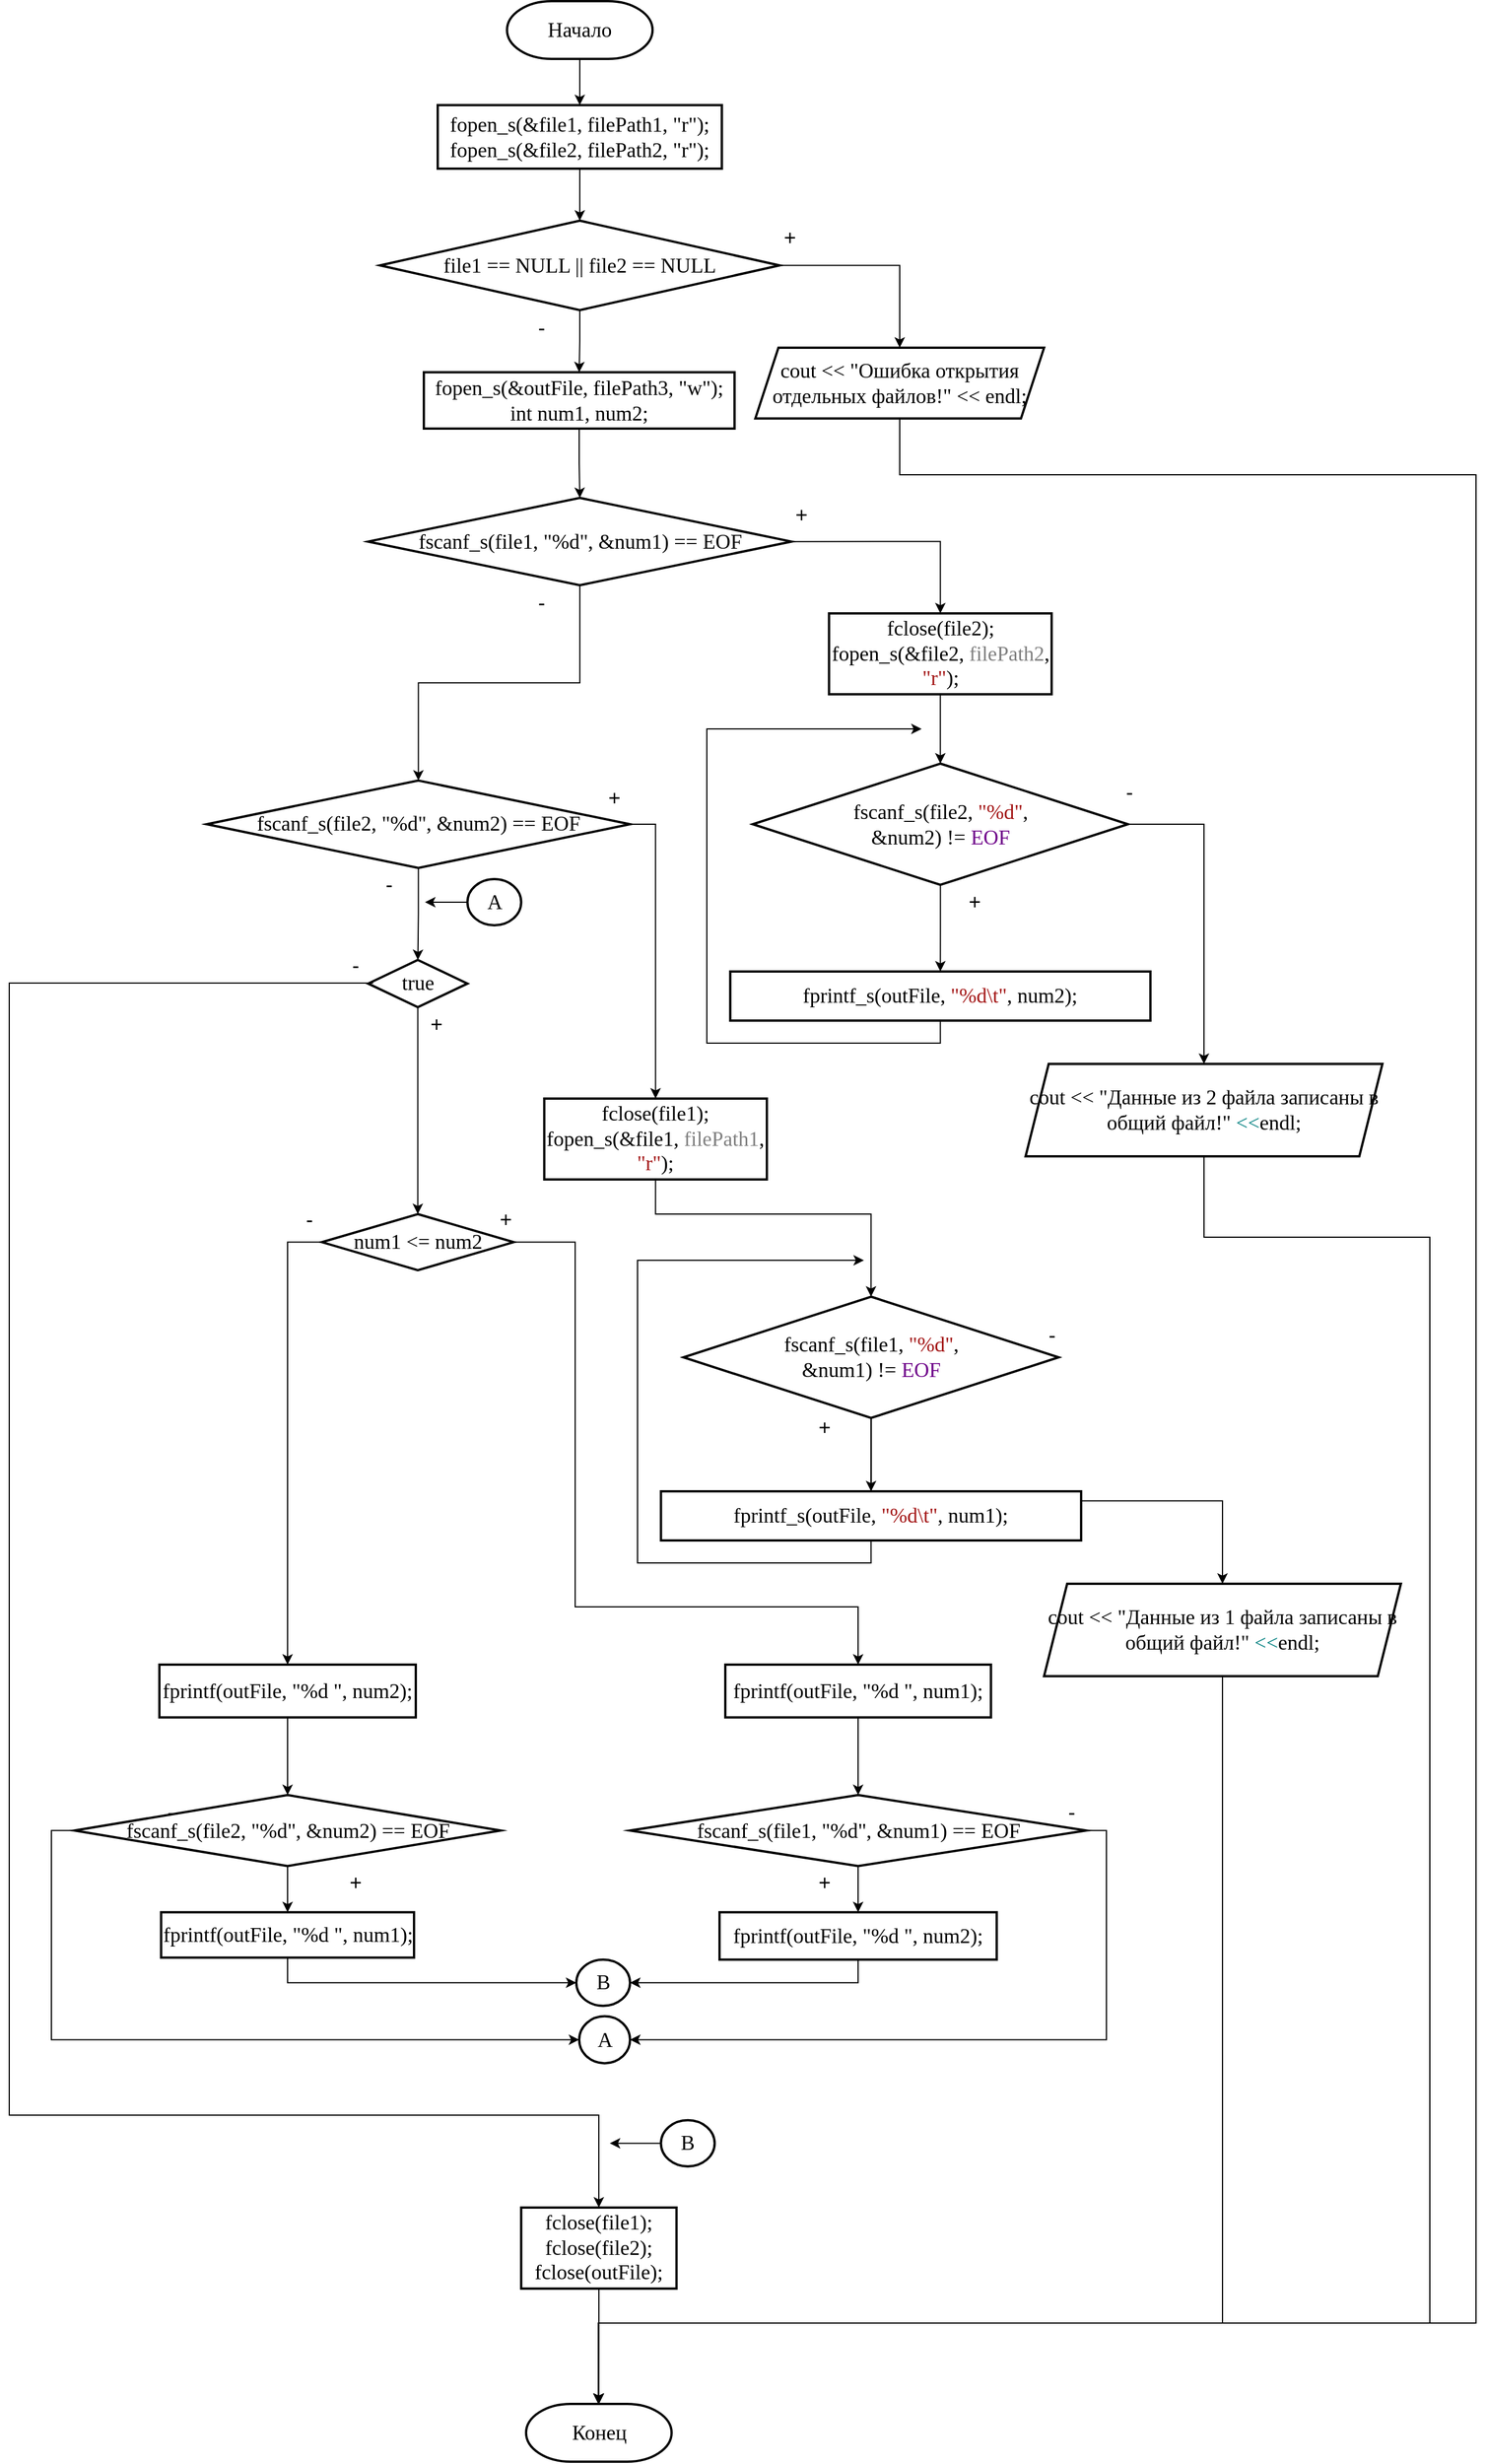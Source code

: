 <mxfile version="24.2.5" type="device">
  <diagram name="Страница — 1" id="LcR03McVpdmICeSCKtbM">
    <mxGraphModel dx="2062" dy="614" grid="1" gridSize="10" guides="1" tooltips="1" connect="1" arrows="1" fold="1" page="1" pageScale="1" pageWidth="827" pageHeight="1169" math="0" shadow="0">
      <root>
        <mxCell id="0" />
        <mxCell id="1" parent="0" />
        <mxCell id="-gFX7y3_JBQIEE71-OkH-7" value="" style="edgeStyle=orthogonalEdgeStyle;rounded=0;orthogonalLoop=1;jettySize=auto;html=1;" parent="1" source="-gFX7y3_JBQIEE71-OkH-4" target="-gFX7y3_JBQIEE71-OkH-6" edge="1">
          <mxGeometry relative="1" as="geometry" />
        </mxCell>
        <mxCell id="-gFX7y3_JBQIEE71-OkH-4" value="&lt;font style=&quot;font-size: 18px;&quot;&gt;Начало&lt;/font&gt;" style="strokeWidth=2;html=1;shape=mxgraph.flowchart.terminator;whiteSpace=wrap;fontFamily=Times New Roman;fontSize=18;" parent="1" vertex="1">
          <mxGeometry x="351" y="10" width="126" height="50" as="geometry" />
        </mxCell>
        <mxCell id="-gFX7y3_JBQIEE71-OkH-5" value="Конец" style="strokeWidth=2;html=1;shape=mxgraph.flowchart.terminator;whiteSpace=wrap;fontFamily=Times New Roman;fontSize=18;" parent="1" vertex="1">
          <mxGeometry x="367.5" y="2090" width="126" height="50" as="geometry" />
        </mxCell>
        <mxCell id="-gFX7y3_JBQIEE71-OkH-9" value="" style="edgeStyle=orthogonalEdgeStyle;rounded=0;orthogonalLoop=1;jettySize=auto;html=1;" parent="1" source="-gFX7y3_JBQIEE71-OkH-6" target="-gFX7y3_JBQIEE71-OkH-8" edge="1">
          <mxGeometry relative="1" as="geometry" />
        </mxCell>
        <mxCell id="-gFX7y3_JBQIEE71-OkH-6" value="&lt;div&gt;fopen_s(&amp;amp;file1, filePath1, &quot;r&quot;);&lt;/div&gt;&lt;div&gt;&lt;span style=&quot;background-color: initial;&quot;&gt;fopen_s(&amp;amp;file2, filePath2, &quot;r&quot;);&lt;/span&gt;&lt;/div&gt;" style="whiteSpace=wrap;html=1;fontSize=18;fontFamily=Times New Roman;strokeWidth=2;" parent="1" vertex="1">
          <mxGeometry x="291" y="100" width="246" height="55" as="geometry" />
        </mxCell>
        <mxCell id="-gFX7y3_JBQIEE71-OkH-11" value="" style="edgeStyle=orthogonalEdgeStyle;rounded=0;orthogonalLoop=1;jettySize=auto;html=1;entryX=0.5;entryY=0;entryDx=0;entryDy=0;exitX=1;exitY=0.5;exitDx=0;exitDy=0;" parent="1" source="-gFX7y3_JBQIEE71-OkH-8" target="-gFX7y3_JBQIEE71-OkH-10" edge="1">
          <mxGeometry relative="1" as="geometry" />
        </mxCell>
        <mxCell id="-gFX7y3_JBQIEE71-OkH-16" value="" style="edgeStyle=orthogonalEdgeStyle;rounded=0;orthogonalLoop=1;jettySize=auto;html=1;" parent="1" source="-gFX7y3_JBQIEE71-OkH-8" target="-gFX7y3_JBQIEE71-OkH-15" edge="1">
          <mxGeometry relative="1" as="geometry" />
        </mxCell>
        <mxCell id="-gFX7y3_JBQIEE71-OkH-8" value="file1 == NULL || file2 == NULL" style="rhombus;whiteSpace=wrap;html=1;fontSize=18;fontFamily=Times New Roman;strokeWidth=2;" parent="1" vertex="1">
          <mxGeometry x="241" y="200" width="346" height="77.5" as="geometry" />
        </mxCell>
        <mxCell id="-gFX7y3_JBQIEE71-OkH-10" value="cout &amp;lt;&amp;lt; &quot;Ошибка открытия отдельных файлов!&quot; &amp;lt;&amp;lt; endl;" style="shape=parallelogram;perimeter=parallelogramPerimeter;whiteSpace=wrap;html=1;fixedSize=1;fontSize=18;fontFamily=Times New Roman;strokeWidth=2;" parent="1" vertex="1">
          <mxGeometry x="566" y="310" width="250" height="61.25" as="geometry" />
        </mxCell>
        <mxCell id="-gFX7y3_JBQIEE71-OkH-12" value="+" style="text;html=1;align=center;verticalAlign=middle;whiteSpace=wrap;rounded=0;fontSize=18;" parent="1" vertex="1">
          <mxGeometry x="566" y="200" width="60" height="30" as="geometry" />
        </mxCell>
        <mxCell id="-gFX7y3_JBQIEE71-OkH-13" value="-" style="text;html=1;align=center;verticalAlign=middle;whiteSpace=wrap;rounded=0;fontSize=18;" parent="1" vertex="1">
          <mxGeometry x="351" y="277.5" width="60" height="30" as="geometry" />
        </mxCell>
        <mxCell id="-gFX7y3_JBQIEE71-OkH-18" value="" style="edgeStyle=orthogonalEdgeStyle;rounded=0;orthogonalLoop=1;jettySize=auto;html=1;" parent="1" source="-gFX7y3_JBQIEE71-OkH-15" target="-gFX7y3_JBQIEE71-OkH-17" edge="1">
          <mxGeometry relative="1" as="geometry" />
        </mxCell>
        <mxCell id="-gFX7y3_JBQIEE71-OkH-15" value="fopen_s(&amp;amp;outFile, filePath3, &quot;w&quot;);&lt;div&gt;int num1, num2;&lt;br&gt;&lt;/div&gt;" style="whiteSpace=wrap;html=1;fontSize=18;fontFamily=Times New Roman;strokeWidth=2;" parent="1" vertex="1">
          <mxGeometry x="279" y="331.25" width="269" height="48.75" as="geometry" />
        </mxCell>
        <mxCell id="-gFX7y3_JBQIEE71-OkH-21" value="" style="edgeStyle=orthogonalEdgeStyle;rounded=0;orthogonalLoop=1;jettySize=auto;html=1;" parent="1" source="-gFX7y3_JBQIEE71-OkH-17" target="-gFX7y3_JBQIEE71-OkH-20" edge="1">
          <mxGeometry relative="1" as="geometry" />
        </mxCell>
        <mxCell id="Mv-5QSbyi9FfNSchxn86-2" value="" style="edgeStyle=orthogonalEdgeStyle;rounded=0;orthogonalLoop=1;jettySize=auto;html=1;exitX=1;exitY=0.5;exitDx=0;exitDy=0;" edge="1" parent="1" source="-gFX7y3_JBQIEE71-OkH-17" target="Mv-5QSbyi9FfNSchxn86-1">
          <mxGeometry relative="1" as="geometry" />
        </mxCell>
        <mxCell id="-gFX7y3_JBQIEE71-OkH-17" value="fscanf_s(file1, &quot;%d&quot;, &amp;amp;num1) == EOF" style="rhombus;whiteSpace=wrap;html=1;fontSize=18;fontFamily=Times New Roman;strokeWidth=2;" parent="1" vertex="1">
          <mxGeometry x="230.75" y="440" width="366.5" height="75.63" as="geometry" />
        </mxCell>
        <mxCell id="-gFX7y3_JBQIEE71-OkH-19" value="-" style="text;html=1;align=center;verticalAlign=middle;whiteSpace=wrap;rounded=0;fontSize=18;" parent="1" vertex="1">
          <mxGeometry x="351" y="515.63" width="60" height="30" as="geometry" />
        </mxCell>
        <mxCell id="-gFX7y3_JBQIEE71-OkH-30" value="" style="edgeStyle=orthogonalEdgeStyle;rounded=0;orthogonalLoop=1;jettySize=auto;html=1;" parent="1" source="-gFX7y3_JBQIEE71-OkH-20" target="-gFX7y3_JBQIEE71-OkH-29" edge="1">
          <mxGeometry relative="1" as="geometry" />
        </mxCell>
        <mxCell id="Mv-5QSbyi9FfNSchxn86-24" style="edgeStyle=orthogonalEdgeStyle;rounded=0;orthogonalLoop=1;jettySize=auto;html=1;entryX=0.5;entryY=0;entryDx=0;entryDy=0;exitX=1;exitY=0.5;exitDx=0;exitDy=0;" edge="1" parent="1" source="-gFX7y3_JBQIEE71-OkH-20" target="Mv-5QSbyi9FfNSchxn86-15">
          <mxGeometry relative="1" as="geometry" />
        </mxCell>
        <mxCell id="-gFX7y3_JBQIEE71-OkH-20" value="fscanf_s(file2, &quot;%d&quot;, &amp;amp;num2) == EOF" style="rhombus;whiteSpace=wrap;html=1;fontSize=18;fontFamily=Times New Roman;strokeWidth=2;" parent="1" vertex="1">
          <mxGeometry x="91" y="684.68" width="366.5" height="75.63" as="geometry" />
        </mxCell>
        <mxCell id="-gFX7y3_JBQIEE71-OkH-24" value="+" style="text;html=1;align=center;verticalAlign=middle;whiteSpace=wrap;rounded=0;fontSize=18;" parent="1" vertex="1">
          <mxGeometry x="576" y="440" width="60" height="30" as="geometry" />
        </mxCell>
        <mxCell id="-gFX7y3_JBQIEE71-OkH-25" value="+" style="text;html=1;align=center;verticalAlign=middle;whiteSpace=wrap;rounded=0;fontSize=18;" parent="1" vertex="1">
          <mxGeometry x="260" y="880.93" width="60" height="30" as="geometry" />
        </mxCell>
        <mxCell id="-gFX7y3_JBQIEE71-OkH-28" value="-" style="text;html=1;align=center;verticalAlign=middle;whiteSpace=wrap;rounded=0;fontSize=18;" parent="1" vertex="1">
          <mxGeometry x="219" y="760.0" width="60" height="30" as="geometry" />
        </mxCell>
        <mxCell id="-gFX7y3_JBQIEE71-OkH-35" value="" style="edgeStyle=orthogonalEdgeStyle;rounded=0;orthogonalLoop=1;jettySize=auto;html=1;exitX=0.5;exitY=1;exitDx=0;exitDy=0;" parent="1" source="-gFX7y3_JBQIEE71-OkH-29" target="-gFX7y3_JBQIEE71-OkH-34" edge="1">
          <mxGeometry relative="1" as="geometry" />
        </mxCell>
        <mxCell id="-gFX7y3_JBQIEE71-OkH-29" value="true" style="rhombus;whiteSpace=wrap;html=1;fontSize=18;fontFamily=Times New Roman;strokeWidth=2;" parent="1" vertex="1">
          <mxGeometry x="230.75" y="840.0" width="86" height="40.93" as="geometry" />
        </mxCell>
        <mxCell id="-gFX7y3_JBQIEE71-OkH-31" value="+" style="text;html=1;align=center;verticalAlign=middle;whiteSpace=wrap;rounded=0;fontSize=18;" parent="1" vertex="1">
          <mxGeometry x="414" y="684.68" width="60" height="30" as="geometry" />
        </mxCell>
        <mxCell id="Mv-5QSbyi9FfNSchxn86-32" style="edgeStyle=orthogonalEdgeStyle;rounded=0;orthogonalLoop=1;jettySize=auto;html=1;exitX=1;exitY=0.5;exitDx=0;exitDy=0;entryX=0.5;entryY=0;entryDx=0;entryDy=0;" edge="1" parent="1" source="-gFX7y3_JBQIEE71-OkH-34" target="-gFX7y3_JBQIEE71-OkH-37">
          <mxGeometry relative="1" as="geometry">
            <Array as="points">
              <mxPoint x="410" y="1084" />
              <mxPoint x="410" y="1400" />
              <mxPoint x="655" y="1400" />
            </Array>
          </mxGeometry>
        </mxCell>
        <mxCell id="Mv-5QSbyi9FfNSchxn86-33" style="edgeStyle=orthogonalEdgeStyle;rounded=0;orthogonalLoop=1;jettySize=auto;html=1;exitX=0;exitY=0.5;exitDx=0;exitDy=0;entryX=0.5;entryY=0;entryDx=0;entryDy=0;" edge="1" parent="1" source="-gFX7y3_JBQIEE71-OkH-34" target="-gFX7y3_JBQIEE71-OkH-48">
          <mxGeometry relative="1" as="geometry" />
        </mxCell>
        <mxCell id="-gFX7y3_JBQIEE71-OkH-34" value="num1 &amp;lt;= num2" style="rhombus;whiteSpace=wrap;html=1;fontSize=18;fontFamily=Times New Roman;strokeWidth=2;" parent="1" vertex="1">
          <mxGeometry x="190.75" y="1060" width="166" height="48.6" as="geometry" />
        </mxCell>
        <mxCell id="-gFX7y3_JBQIEE71-OkH-36" value="+" style="text;html=1;align=center;verticalAlign=middle;whiteSpace=wrap;rounded=0;fontSize=18;" parent="1" vertex="1">
          <mxGeometry x="320" y="1050" width="60" height="30" as="geometry" />
        </mxCell>
        <mxCell id="-gFX7y3_JBQIEE71-OkH-40" value="" style="edgeStyle=orthogonalEdgeStyle;rounded=0;orthogonalLoop=1;jettySize=auto;html=1;" parent="1" source="-gFX7y3_JBQIEE71-OkH-37" target="-gFX7y3_JBQIEE71-OkH-39" edge="1">
          <mxGeometry relative="1" as="geometry" />
        </mxCell>
        <mxCell id="-gFX7y3_JBQIEE71-OkH-37" value="fprintf(outFile, &quot;%d &quot;, num1);" style="whiteSpace=wrap;html=1;fontSize=18;fontFamily=Times New Roman;strokeWidth=2;" parent="1" vertex="1">
          <mxGeometry x="540" y="1450" width="230" height="45.7" as="geometry" />
        </mxCell>
        <mxCell id="-gFX7y3_JBQIEE71-OkH-42" value="" style="edgeStyle=orthogonalEdgeStyle;rounded=0;orthogonalLoop=1;jettySize=auto;html=1;" parent="1" source="-gFX7y3_JBQIEE71-OkH-39" target="-gFX7y3_JBQIEE71-OkH-41" edge="1">
          <mxGeometry relative="1" as="geometry" />
        </mxCell>
        <mxCell id="-gFX7y3_JBQIEE71-OkH-46" value="" style="edgeStyle=orthogonalEdgeStyle;rounded=0;orthogonalLoop=1;jettySize=auto;html=1;entryX=1;entryY=0.5;entryDx=0;entryDy=0;exitX=1;exitY=0.5;exitDx=0;exitDy=0;" parent="1" source="-gFX7y3_JBQIEE71-OkH-39" target="-gFX7y3_JBQIEE71-OkH-45" edge="1">
          <mxGeometry relative="1" as="geometry">
            <Array as="points">
              <mxPoint x="870" y="1593.37" />
              <mxPoint x="870" y="1774.37" />
            </Array>
          </mxGeometry>
        </mxCell>
        <mxCell id="-gFX7y3_JBQIEE71-OkH-39" value="fscanf_s(file1, &quot;%d&quot;, &amp;amp;num1) == EOF" style="rhombus;whiteSpace=wrap;html=1;fontSize=18;fontFamily=Times New Roman;strokeWidth=2;" parent="1" vertex="1">
          <mxGeometry x="457.5" y="1562.92" width="395" height="61.45" as="geometry" />
        </mxCell>
        <mxCell id="-gFX7y3_JBQIEE71-OkH-59" style="edgeStyle=orthogonalEdgeStyle;rounded=0;orthogonalLoop=1;jettySize=auto;html=1;entryX=1;entryY=0.5;entryDx=0;entryDy=0;exitX=0.5;exitY=1;exitDx=0;exitDy=0;" parent="1" source="-gFX7y3_JBQIEE71-OkH-41" target="-gFX7y3_JBQIEE71-OkH-57" edge="1">
          <mxGeometry relative="1" as="geometry" />
        </mxCell>
        <mxCell id="-gFX7y3_JBQIEE71-OkH-41" value="fprintf(outFile, &quot;%d &quot;, num2);" style="whiteSpace=wrap;html=1;fontSize=18;fontFamily=Times New Roman;strokeWidth=2;" parent="1" vertex="1">
          <mxGeometry x="535" y="1664.37" width="240" height="41" as="geometry" />
        </mxCell>
        <mxCell id="-gFX7y3_JBQIEE71-OkH-43" value="+" style="text;html=1;align=center;verticalAlign=middle;whiteSpace=wrap;rounded=0;fontSize=18;" parent="1" vertex="1">
          <mxGeometry x="596" y="1624.37" width="60" height="30" as="geometry" />
        </mxCell>
        <mxCell id="-gFX7y3_JBQIEE71-OkH-44" value="-" style="text;html=1;align=center;verticalAlign=middle;whiteSpace=wrap;rounded=0;fontSize=18;" parent="1" vertex="1">
          <mxGeometry x="810" y="1562.92" width="60" height="30" as="geometry" />
        </mxCell>
        <mxCell id="-gFX7y3_JBQIEE71-OkH-45" value="A" style="ellipse;whiteSpace=wrap;html=1;fontSize=18;fontFamily=Times New Roman;strokeWidth=2;" parent="1" vertex="1">
          <mxGeometry x="413.5" y="1754.37" width="44" height="40.73" as="geometry" />
        </mxCell>
        <mxCell id="-gFX7y3_JBQIEE71-OkH-47" value="-" style="text;html=1;align=center;verticalAlign=middle;whiteSpace=wrap;rounded=0;fontSize=18;" parent="1" vertex="1">
          <mxGeometry x="150" y="1050" width="60" height="30" as="geometry" />
        </mxCell>
        <mxCell id="-gFX7y3_JBQIEE71-OkH-51" value="" style="edgeStyle=orthogonalEdgeStyle;rounded=0;orthogonalLoop=1;jettySize=auto;html=1;" parent="1" source="-gFX7y3_JBQIEE71-OkH-48" target="-gFX7y3_JBQIEE71-OkH-50" edge="1">
          <mxGeometry relative="1" as="geometry" />
        </mxCell>
        <mxCell id="-gFX7y3_JBQIEE71-OkH-48" value="fprintf(outFile, &quot;%d &quot;, num2);" style="whiteSpace=wrap;html=1;fontSize=18;fontFamily=Times New Roman;strokeWidth=2;" parent="1" vertex="1">
          <mxGeometry x="50" y="1450" width="222" height="45.7" as="geometry" />
        </mxCell>
        <mxCell id="-gFX7y3_JBQIEE71-OkH-53" value="" style="edgeStyle=orthogonalEdgeStyle;rounded=0;orthogonalLoop=1;jettySize=auto;html=1;" parent="1" source="-gFX7y3_JBQIEE71-OkH-50" target="-gFX7y3_JBQIEE71-OkH-52" edge="1">
          <mxGeometry relative="1" as="geometry" />
        </mxCell>
        <mxCell id="-gFX7y3_JBQIEE71-OkH-56" style="edgeStyle=orthogonalEdgeStyle;rounded=0;orthogonalLoop=1;jettySize=auto;html=1;entryX=0;entryY=0.5;entryDx=0;entryDy=0;exitX=0;exitY=0.5;exitDx=0;exitDy=0;" parent="1" source="-gFX7y3_JBQIEE71-OkH-50" target="-gFX7y3_JBQIEE71-OkH-45" edge="1">
          <mxGeometry relative="1" as="geometry" />
        </mxCell>
        <mxCell id="-gFX7y3_JBQIEE71-OkH-50" value="fscanf_s(file2, &quot;%d&quot;, &amp;amp;num2) == EOF" style="rhombus;whiteSpace=wrap;html=1;fontSize=18;fontFamily=Times New Roman;strokeWidth=2;" parent="1" vertex="1">
          <mxGeometry x="-23.5" y="1562.92" width="369" height="61.45" as="geometry" />
        </mxCell>
        <mxCell id="-gFX7y3_JBQIEE71-OkH-58" value="" style="edgeStyle=orthogonalEdgeStyle;rounded=0;orthogonalLoop=1;jettySize=auto;html=1;exitX=0.5;exitY=1;exitDx=0;exitDy=0;entryX=0;entryY=0.5;entryDx=0;entryDy=0;" parent="1" source="-gFX7y3_JBQIEE71-OkH-52" target="-gFX7y3_JBQIEE71-OkH-57" edge="1">
          <mxGeometry relative="1" as="geometry" />
        </mxCell>
        <mxCell id="-gFX7y3_JBQIEE71-OkH-52" value="fprintf(outFile, &quot;%d &quot;, num1);" style="whiteSpace=wrap;html=1;fontSize=18;fontFamily=Times New Roman;strokeWidth=2;" parent="1" vertex="1">
          <mxGeometry x="51.5" y="1664.37" width="219" height="39.28" as="geometry" />
        </mxCell>
        <mxCell id="-gFX7y3_JBQIEE71-OkH-54" value="+" style="text;html=1;align=center;verticalAlign=middle;whiteSpace=wrap;rounded=0;fontSize=18;" parent="1" vertex="1">
          <mxGeometry x="190" y="1624.37" width="60" height="30" as="geometry" />
        </mxCell>
        <mxCell id="-gFX7y3_JBQIEE71-OkH-55" value="-" style="text;html=1;align=center;verticalAlign=middle;whiteSpace=wrap;rounded=0;fontSize=18;" parent="1" vertex="1">
          <mxGeometry x="30" y="1562.92" width="60" height="30" as="geometry" />
        </mxCell>
        <mxCell id="-gFX7y3_JBQIEE71-OkH-57" value="B" style="ellipse;whiteSpace=wrap;html=1;fontSize=18;fontFamily=Times New Roman;strokeWidth=2;" parent="1" vertex="1">
          <mxGeometry x="411" y="1705.37" width="46.5" height="40" as="geometry" />
        </mxCell>
        <mxCell id="-gFX7y3_JBQIEE71-OkH-62" style="edgeStyle=orthogonalEdgeStyle;rounded=0;orthogonalLoop=1;jettySize=auto;html=1;exitX=0;exitY=0.5;exitDx=0;exitDy=0;" parent="1" source="-gFX7y3_JBQIEE71-OkH-60" edge="1">
          <mxGeometry relative="1" as="geometry">
            <mxPoint x="280" y="790" as="targetPoint" />
          </mxGeometry>
        </mxCell>
        <mxCell id="-gFX7y3_JBQIEE71-OkH-60" value="A" style="ellipse;whiteSpace=wrap;html=1;fontSize=18;fontFamily=Times New Roman;strokeWidth=2;" parent="1" vertex="1">
          <mxGeometry x="316.75" y="770.0" width="46.5" height="40" as="geometry" />
        </mxCell>
        <mxCell id="-gFX7y3_JBQIEE71-OkH-73" value="" style="edgeStyle=orthogonalEdgeStyle;rounded=0;orthogonalLoop=1;jettySize=auto;html=1;" parent="1" source="-gFX7y3_JBQIEE71-OkH-67" target="-gFX7y3_JBQIEE71-OkH-5" edge="1">
          <mxGeometry relative="1" as="geometry" />
        </mxCell>
        <mxCell id="-gFX7y3_JBQIEE71-OkH-67" value="&lt;div&gt;fclose(file1);&lt;/div&gt;&lt;div&gt;&lt;span style=&quot;background-color: initial;&quot;&gt;fclose(file2);&lt;/span&gt;&lt;/div&gt;&lt;div&gt;&lt;span style=&quot;background-color: initial;&quot;&gt;fclose(outFile);&lt;/span&gt;&lt;/div&gt;" style="whiteSpace=wrap;html=1;fontSize=18;fontFamily=Times New Roman;strokeWidth=2;" parent="1" vertex="1">
          <mxGeometry x="363.25" y="1920" width="134.5" height="70.16" as="geometry" />
        </mxCell>
        <mxCell id="Mv-5QSbyi9FfNSchxn86-36" style="edgeStyle=orthogonalEdgeStyle;rounded=0;orthogonalLoop=1;jettySize=auto;html=1;exitX=0.75;exitY=1;exitDx=0;exitDy=0;entryX=0.5;entryY=0;entryDx=0;entryDy=0;" edge="1" parent="1" source="-gFX7y3_JBQIEE71-OkH-69" target="-gFX7y3_JBQIEE71-OkH-67">
          <mxGeometry relative="1" as="geometry">
            <mxPoint x="50" y="1040.0" as="targetPoint" />
            <Array as="points">
              <mxPoint x="-80" y="860" />
              <mxPoint x="-80" y="1840" />
              <mxPoint x="430" y="1840" />
            </Array>
          </mxGeometry>
        </mxCell>
        <mxCell id="-gFX7y3_JBQIEE71-OkH-69" value="-" style="text;html=1;align=center;verticalAlign=middle;whiteSpace=wrap;rounded=0;fontSize=18;" parent="1" vertex="1">
          <mxGeometry x="190" y="830.0" width="60" height="30" as="geometry" />
        </mxCell>
        <mxCell id="-gFX7y3_JBQIEE71-OkH-74" style="edgeStyle=orthogonalEdgeStyle;rounded=0;orthogonalLoop=1;jettySize=auto;html=1;exitX=0;exitY=0.5;exitDx=0;exitDy=0;" parent="1" source="-gFX7y3_JBQIEE71-OkH-71" edge="1">
          <mxGeometry relative="1" as="geometry">
            <mxPoint x="440" y="1864.37" as="targetPoint" />
            <Array as="points">
              <mxPoint x="490" y="1864.37" />
              <mxPoint x="490" y="1864.37" />
            </Array>
          </mxGeometry>
        </mxCell>
        <mxCell id="-gFX7y3_JBQIEE71-OkH-71" value="B" style="ellipse;whiteSpace=wrap;html=1;fontSize=18;fontFamily=Times New Roman;strokeWidth=2;" parent="1" vertex="1">
          <mxGeometry x="484.28" y="1844.37" width="46.5" height="40" as="geometry" />
        </mxCell>
        <mxCell id="Mv-5QSbyi9FfNSchxn86-4" value="" style="edgeStyle=orthogonalEdgeStyle;rounded=0;orthogonalLoop=1;jettySize=auto;html=1;entryX=0.5;entryY=0;entryDx=0;entryDy=0;exitX=0.5;exitY=1;exitDx=0;exitDy=0;" edge="1" parent="1" source="Mv-5QSbyi9FfNSchxn86-1" target="Mv-5QSbyi9FfNSchxn86-3">
          <mxGeometry relative="1" as="geometry" />
        </mxCell>
        <mxCell id="Mv-5QSbyi9FfNSchxn86-1" value="&lt;span style=&quot;&quot; lang=&quot;EN-US&quot;&gt;&lt;font style=&quot;font-size: 18px;&quot; face=&quot;Times New Roman&quot;&gt;fclose(file2);&lt;/font&gt;&lt;/span&gt;&lt;div style=&quot;&quot;&gt;&lt;span style=&quot;&quot; lang=&quot;EN-US&quot;&gt;&lt;font style=&quot;font-size: 18px;&quot;&gt;&lt;span style=&quot;font-family: Consolas;&quot; lang=&quot;EN-US&quot;&gt;fopen_s(&amp;amp;file2, &lt;/span&gt;&lt;span style=&quot;font-family: Consolas; color: gray;&quot; lang=&quot;EN-US&quot;&gt;filePath2&lt;/span&gt;&lt;span style=&quot;font-family: Consolas;&quot; lang=&quot;EN-US&quot;&gt;, &lt;/span&gt;&lt;span style=&quot;font-family: Consolas; color: rgb(163, 21, 21);&quot; lang=&quot;EN-US&quot;&gt;&quot;r&quot;&lt;/span&gt;&lt;span style=&quot;font-family: Consolas;&quot; lang=&quot;EN-US&quot;&gt;);&lt;/span&gt;&lt;/font&gt;&lt;font style=&quot;font-size: 18px;&quot; face=&quot;Times New Roman&quot;&gt;&lt;br&gt;&lt;/font&gt;&lt;/span&gt;&lt;/div&gt;" style="whiteSpace=wrap;html=1;fontSize=18;fontFamily=Times New Roman;strokeWidth=2;" vertex="1" parent="1">
          <mxGeometry x="629.81" y="540" width="192.75" height="70" as="geometry" />
        </mxCell>
        <mxCell id="Mv-5QSbyi9FfNSchxn86-6" value="" style="edgeStyle=orthogonalEdgeStyle;rounded=0;orthogonalLoop=1;jettySize=auto;html=1;" edge="1" parent="1" source="Mv-5QSbyi9FfNSchxn86-3" target="Mv-5QSbyi9FfNSchxn86-5">
          <mxGeometry relative="1" as="geometry" />
        </mxCell>
        <mxCell id="Mv-5QSbyi9FfNSchxn86-12" value="" style="edgeStyle=orthogonalEdgeStyle;rounded=0;orthogonalLoop=1;jettySize=auto;html=1;exitX=1;exitY=0.5;exitDx=0;exitDy=0;" edge="1" parent="1" source="Mv-5QSbyi9FfNSchxn86-3" target="Mv-5QSbyi9FfNSchxn86-11">
          <mxGeometry relative="1" as="geometry" />
        </mxCell>
        <mxCell id="Mv-5QSbyi9FfNSchxn86-3" value="&lt;font style=&quot;font-size: 18px;&quot;&gt;&lt;span style=&quot;font-family: Consolas;&quot; lang=&quot;EN-US&quot;&gt;fscanf_s(file2, &lt;/span&gt;&lt;span style=&quot;font-family: Consolas; color: rgb(163, 21, 21);&quot; lang=&quot;EN-US&quot;&gt;&quot;%d&quot;&lt;/span&gt;&lt;span style=&quot;font-family: Consolas;&quot; lang=&quot;EN-US&quot;&gt;,&lt;br&gt;&amp;amp;num2) != &lt;/span&gt;&lt;span style=&quot;font-family: Consolas; color: rgb(111, 0, 138);&quot; lang=&quot;EN-US&quot;&gt;EOF&lt;/span&gt;&lt;/font&gt;" style="rhombus;whiteSpace=wrap;html=1;fontSize=18;fontFamily=Times New Roman;strokeWidth=2;" vertex="1" parent="1">
          <mxGeometry x="563.75" y="670" width="324.87" height="105" as="geometry" />
        </mxCell>
        <mxCell id="Mv-5QSbyi9FfNSchxn86-10" style="edgeStyle=orthogonalEdgeStyle;rounded=0;orthogonalLoop=1;jettySize=auto;html=1;exitX=0.5;exitY=1;exitDx=0;exitDy=0;" edge="1" parent="1" source="Mv-5QSbyi9FfNSchxn86-5">
          <mxGeometry relative="1" as="geometry">
            <mxPoint x="710" y="640.0" as="targetPoint" />
            <Array as="points">
              <mxPoint x="726" y="912" />
              <mxPoint x="524" y="912" />
              <mxPoint x="524" y="640" />
            </Array>
          </mxGeometry>
        </mxCell>
        <mxCell id="Mv-5QSbyi9FfNSchxn86-5" value="&lt;p style=&quot;&quot; class=&quot;MsoNormal&quot;&gt;&lt;span style=&quot;font-family: Consolas;&quot; lang=&quot;EN-US&quot;&gt;fprintf_s(outFile, &lt;/span&gt;&lt;span style=&quot;font-family: Consolas; color: rgb(163, 21, 21);&quot; lang=&quot;EN-US&quot;&gt;&quot;%d\t&quot;&lt;/span&gt;&lt;span style=&quot;font-family: Consolas;&quot; lang=&quot;EN-US&quot;&gt;, num2);&lt;/span&gt;&lt;/p&gt;" style="whiteSpace=wrap;html=1;fontSize=18;fontFamily=Times New Roman;strokeWidth=2;" vertex="1" parent="1">
          <mxGeometry x="544.28" y="850" width="363.81" height="42.5" as="geometry" />
        </mxCell>
        <mxCell id="Mv-5QSbyi9FfNSchxn86-8" value="+" style="text;html=1;align=center;verticalAlign=middle;whiteSpace=wrap;rounded=0;fontSize=18;" vertex="1" parent="1">
          <mxGeometry x="726.19" y="775" width="60" height="30" as="geometry" />
        </mxCell>
        <mxCell id="Mv-5QSbyi9FfNSchxn86-9" value="-" style="text;html=1;align=center;verticalAlign=middle;whiteSpace=wrap;rounded=0;fontSize=18;" vertex="1" parent="1">
          <mxGeometry x="860" y="680" width="60" height="30" as="geometry" />
        </mxCell>
        <mxCell id="Mv-5QSbyi9FfNSchxn86-11" value="&lt;font style=&quot;font-size: 18px;&quot;&gt;&lt;span style=&quot;font-family: Consolas;&quot;&gt;cout &lt;/span&gt;&amp;lt;&amp;lt;&lt;span style=&quot;font-family: Consolas;&quot;&gt; &lt;/span&gt;&quot;Данные из 2 файла записаны в общий файл!&quot;&lt;span style=&quot;font-family: Consolas;&quot;&gt; &lt;/span&gt;&lt;span style=&quot;font-family: Consolas; color: teal;&quot; lang=&quot;EN-US&quot;&gt;&amp;lt;&amp;lt;&lt;/span&gt;&lt;span style=&quot;font-family: Consolas;&quot; lang=&quot;EN-US&quot;&gt;endl;&lt;/span&gt;&lt;/font&gt;" style="shape=parallelogram;perimeter=parallelogramPerimeter;whiteSpace=wrap;html=1;fixedSize=1;fontSize=18;fontFamily=Times New Roman;strokeWidth=2;" vertex="1" parent="1">
          <mxGeometry x="800" y="930" width="308.94" height="80" as="geometry" />
        </mxCell>
        <mxCell id="Mv-5QSbyi9FfNSchxn86-13" style="edgeStyle=orthogonalEdgeStyle;rounded=0;orthogonalLoop=1;jettySize=auto;html=1;entryX=0.5;entryY=0;entryDx=0;entryDy=0;entryPerimeter=0;exitX=0.5;exitY=1;exitDx=0;exitDy=0;" edge="1" parent="1" source="Mv-5QSbyi9FfNSchxn86-11" target="-gFX7y3_JBQIEE71-OkH-5">
          <mxGeometry relative="1" as="geometry">
            <Array as="points">
              <mxPoint x="954" y="1080" />
              <mxPoint x="1150" y="1080" />
              <mxPoint x="1150" y="2020" />
              <mxPoint x="430" y="2020" />
            </Array>
          </mxGeometry>
        </mxCell>
        <mxCell id="Mv-5QSbyi9FfNSchxn86-14" value="" style="edgeStyle=orthogonalEdgeStyle;rounded=0;orthogonalLoop=1;jettySize=auto;html=1;entryX=0.5;entryY=0;entryDx=0;entryDy=0;exitX=0.5;exitY=1;exitDx=0;exitDy=0;" edge="1" parent="1" source="Mv-5QSbyi9FfNSchxn86-15" target="Mv-5QSbyi9FfNSchxn86-18">
          <mxGeometry relative="1" as="geometry">
            <Array as="points">
              <mxPoint x="480" y="1060" />
              <mxPoint x="666" y="1060" />
            </Array>
          </mxGeometry>
        </mxCell>
        <mxCell id="Mv-5QSbyi9FfNSchxn86-15" value="&lt;span style=&quot;&quot; lang=&quot;EN-US&quot;&gt;&lt;font style=&quot;font-size: 18px;&quot; face=&quot;Times New Roman&quot;&gt;fclose(file1);&lt;/font&gt;&lt;/span&gt;&lt;div style=&quot;&quot;&gt;&lt;span style=&quot;&quot; lang=&quot;EN-US&quot;&gt;&lt;font style=&quot;font-size: 18px;&quot;&gt;&lt;span style=&quot;font-family: Consolas;&quot; lang=&quot;EN-US&quot;&gt;fopen_s(&amp;amp;file1, &lt;/span&gt;&lt;span style=&quot;font-family: Consolas; color: gray;&quot; lang=&quot;EN-US&quot;&gt;filePath1&lt;/span&gt;&lt;span style=&quot;font-family: Consolas;&quot; lang=&quot;EN-US&quot;&gt;, &lt;/span&gt;&lt;span style=&quot;font-family: Consolas; color: rgb(163, 21, 21);&quot; lang=&quot;EN-US&quot;&gt;&quot;r&quot;&lt;/span&gt;&lt;span style=&quot;font-family: Consolas;&quot; lang=&quot;EN-US&quot;&gt;);&lt;/span&gt;&lt;/font&gt;&lt;font style=&quot;font-size: 18px;&quot; face=&quot;Times New Roman&quot;&gt;&lt;br&gt;&lt;/font&gt;&lt;/span&gt;&lt;/div&gt;" style="whiteSpace=wrap;html=1;fontSize=18;fontFamily=Times New Roman;strokeWidth=2;" vertex="1" parent="1">
          <mxGeometry x="383.25" y="960.0" width="192.75" height="70" as="geometry" />
        </mxCell>
        <mxCell id="Mv-5QSbyi9FfNSchxn86-26" value="" style="edgeStyle=orthogonalEdgeStyle;rounded=0;orthogonalLoop=1;jettySize=auto;html=1;" edge="1" parent="1" source="Mv-5QSbyi9FfNSchxn86-18" target="Mv-5QSbyi9FfNSchxn86-20">
          <mxGeometry relative="1" as="geometry" />
        </mxCell>
        <mxCell id="Mv-5QSbyi9FfNSchxn86-29" style="edgeStyle=orthogonalEdgeStyle;rounded=0;orthogonalLoop=1;jettySize=auto;html=1;entryX=0.5;entryY=0;entryDx=0;entryDy=0;" edge="1" parent="1" source="Mv-5QSbyi9FfNSchxn86-18" target="Mv-5QSbyi9FfNSchxn86-23">
          <mxGeometry relative="1" as="geometry" />
        </mxCell>
        <mxCell id="Mv-5QSbyi9FfNSchxn86-18" value="&lt;font style=&quot;font-size: 18px;&quot;&gt;&lt;span style=&quot;font-family: Consolas;&quot; lang=&quot;EN-US&quot;&gt;fscanf_s(file1, &lt;/span&gt;&lt;span style=&quot;font-family: Consolas; color: rgb(163, 21, 21);&quot; lang=&quot;EN-US&quot;&gt;&quot;%d&quot;&lt;/span&gt;&lt;span style=&quot;font-family: Consolas;&quot; lang=&quot;EN-US&quot;&gt;,&lt;br&gt;&amp;amp;num1) != &lt;/span&gt;&lt;span style=&quot;font-family: Consolas; color: rgb(111, 0, 138);&quot; lang=&quot;EN-US&quot;&gt;EOF&lt;/span&gt;&lt;/font&gt;" style="rhombus;whiteSpace=wrap;html=1;fontSize=18;fontFamily=Times New Roman;strokeWidth=2;" vertex="1" parent="1">
          <mxGeometry x="503.75" y="1131.5" width="324.87" height="105" as="geometry" />
        </mxCell>
        <mxCell id="Mv-5QSbyi9FfNSchxn86-21" value="+" style="text;html=1;align=center;verticalAlign=middle;whiteSpace=wrap;rounded=0;fontSize=18;" vertex="1" parent="1">
          <mxGeometry x="596" y="1230.0" width="60" height="30" as="geometry" />
        </mxCell>
        <mxCell id="Mv-5QSbyi9FfNSchxn86-22" value="-" style="text;html=1;align=center;verticalAlign=middle;whiteSpace=wrap;rounded=0;fontSize=18;" vertex="1" parent="1">
          <mxGeometry x="792.5" y="1150.0" width="60" height="30" as="geometry" />
        </mxCell>
        <mxCell id="Mv-5QSbyi9FfNSchxn86-23" value="&lt;font style=&quot;font-size: 18px;&quot;&gt;&lt;span style=&quot;font-family: Consolas;&quot;&gt;cout &lt;/span&gt;&amp;lt;&amp;lt;&lt;span style=&quot;font-family: Consolas;&quot;&gt; &lt;/span&gt;&quot;Данные из 1 файла записаны в общий файл!&quot;&lt;span style=&quot;font-family: Consolas;&quot;&gt; &lt;/span&gt;&lt;span style=&quot;font-family: Consolas; color: teal;&quot; lang=&quot;EN-US&quot;&gt;&amp;lt;&amp;lt;&lt;/span&gt;&lt;span style=&quot;font-family: Consolas;&quot; lang=&quot;EN-US&quot;&gt;endl;&lt;/span&gt;&lt;/font&gt;" style="shape=parallelogram;perimeter=parallelogramPerimeter;whiteSpace=wrap;html=1;fixedSize=1;fontSize=18;fontFamily=Times New Roman;strokeWidth=2;" vertex="1" parent="1">
          <mxGeometry x="816" y="1380" width="308.94" height="80" as="geometry" />
        </mxCell>
        <mxCell id="Mv-5QSbyi9FfNSchxn86-28" style="edgeStyle=orthogonalEdgeStyle;rounded=0;orthogonalLoop=1;jettySize=auto;html=1;exitX=0.5;exitY=1;exitDx=0;exitDy=0;" edge="1" parent="1" source="Mv-5QSbyi9FfNSchxn86-20">
          <mxGeometry relative="1" as="geometry">
            <mxPoint x="660" y="1100" as="targetPoint" />
            <Array as="points">
              <mxPoint x="666" y="1362" />
              <mxPoint x="464" y="1362" />
              <mxPoint x="464" y="1100" />
            </Array>
          </mxGeometry>
        </mxCell>
        <mxCell id="Mv-5QSbyi9FfNSchxn86-20" value="&lt;p style=&quot;&quot; class=&quot;MsoNormal&quot;&gt;&lt;span style=&quot;font-family: Consolas;&quot; lang=&quot;EN-US&quot;&gt;fprintf_s(outFile, &lt;/span&gt;&lt;span style=&quot;font-family: Consolas; color: rgb(163, 21, 21);&quot; lang=&quot;EN-US&quot;&gt;&quot;%d\t&quot;&lt;/span&gt;&lt;span style=&quot;font-family: Consolas;&quot; lang=&quot;EN-US&quot;&gt;, num1);&lt;/span&gt;&lt;/p&gt;" style="whiteSpace=wrap;html=1;fontSize=18;fontFamily=Times New Roman;strokeWidth=2;" vertex="1" parent="1">
          <mxGeometry x="484.28" y="1300.0" width="363.81" height="42.5" as="geometry" />
        </mxCell>
        <mxCell id="Mv-5QSbyi9FfNSchxn86-30" style="edgeStyle=orthogonalEdgeStyle;rounded=0;orthogonalLoop=1;jettySize=auto;html=1;exitX=0.5;exitY=1;exitDx=0;exitDy=0;entryX=0.5;entryY=0;entryDx=0;entryDy=0;entryPerimeter=0;" edge="1" parent="1" source="Mv-5QSbyi9FfNSchxn86-23" target="-gFX7y3_JBQIEE71-OkH-5">
          <mxGeometry relative="1" as="geometry">
            <Array as="points">
              <mxPoint x="970" y="2020" />
              <mxPoint x="430" y="2020" />
            </Array>
          </mxGeometry>
        </mxCell>
        <mxCell id="Mv-5QSbyi9FfNSchxn86-38" style="edgeStyle=orthogonalEdgeStyle;rounded=0;orthogonalLoop=1;jettySize=auto;html=1;exitX=0.5;exitY=1;exitDx=0;exitDy=0;" edge="1" parent="1" source="-gFX7y3_JBQIEE71-OkH-10">
          <mxGeometry relative="1" as="geometry">
            <mxPoint x="430" y="2090" as="targetPoint" />
            <Array as="points">
              <mxPoint x="691" y="420" />
              <mxPoint x="1190" y="420" />
              <mxPoint x="1190" y="2020" />
              <mxPoint x="430" y="2020" />
            </Array>
          </mxGeometry>
        </mxCell>
      </root>
    </mxGraphModel>
  </diagram>
</mxfile>

